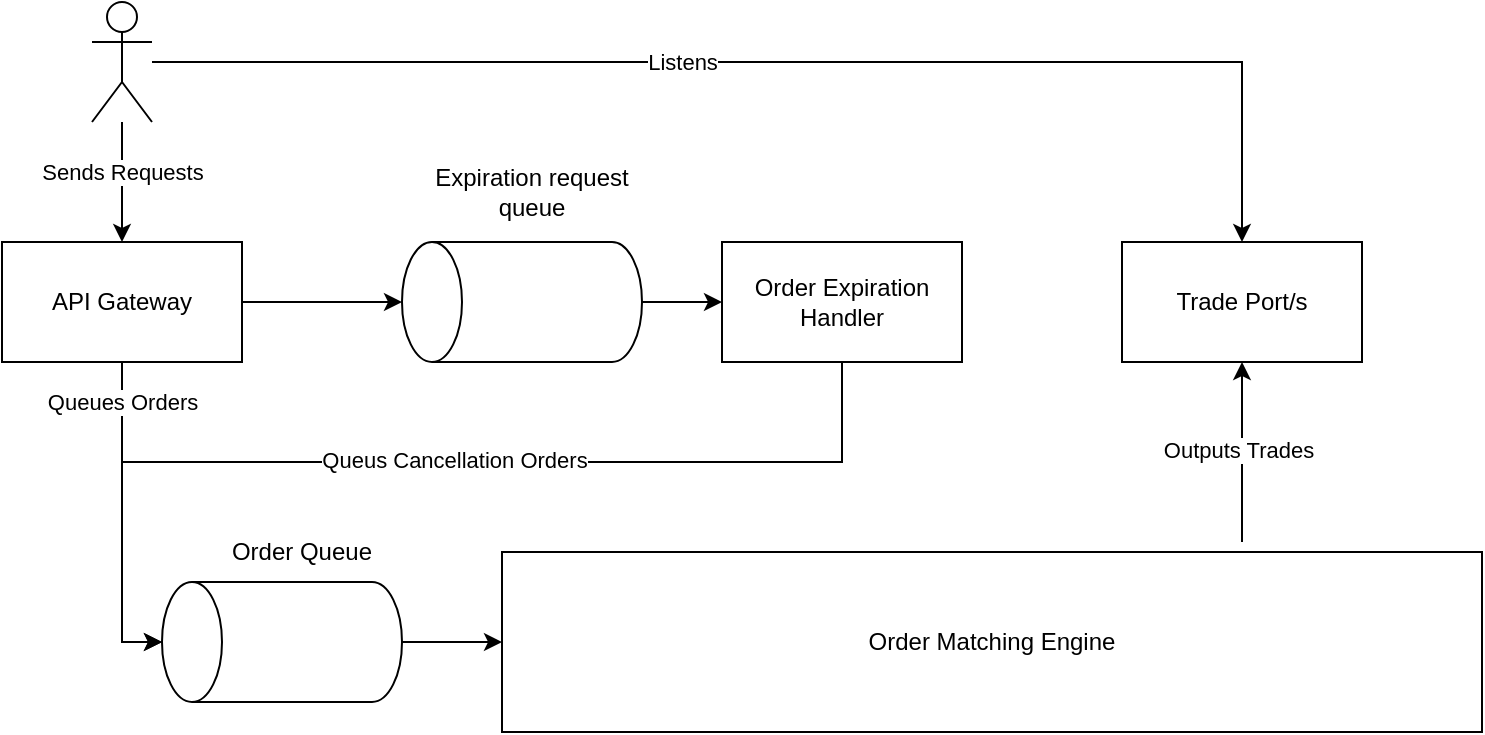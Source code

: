 <mxfile version="26.1.0">
  <diagram name="Page-1" id="fE-Kflfy76ViVVHy9vDG">
    <mxGraphModel dx="1242" dy="794" grid="1" gridSize="10" guides="1" tooltips="1" connect="1" arrows="1" fold="1" page="1" pageScale="1" pageWidth="827" pageHeight="1169" math="0" shadow="0">
      <root>
        <mxCell id="0" />
        <mxCell id="1" parent="0" />
        <mxCell id="u4MI1G_shy5al3AGnJ00-20" style="edgeStyle=orthogonalEdgeStyle;rounded=0;orthogonalLoop=1;jettySize=auto;html=1;" edge="1" parent="1" source="u4MI1G_shy5al3AGnJ00-1" target="u4MI1G_shy5al3AGnJ00-12">
          <mxGeometry relative="1" as="geometry" />
        </mxCell>
        <mxCell id="u4MI1G_shy5al3AGnJ00-1" value="&lt;div&gt;API Gateway&lt;/div&gt;" style="rounded=0;whiteSpace=wrap;html=1;" vertex="1" parent="1">
          <mxGeometry x="40" y="340" width="120" height="60" as="geometry" />
        </mxCell>
        <mxCell id="u4MI1G_shy5al3AGnJ00-4" style="edgeStyle=orthogonalEdgeStyle;rounded=0;orthogonalLoop=1;jettySize=auto;html=1;" edge="1" parent="1" source="u4MI1G_shy5al3AGnJ00-2" target="u4MI1G_shy5al3AGnJ00-1">
          <mxGeometry relative="1" as="geometry" />
        </mxCell>
        <mxCell id="u4MI1G_shy5al3AGnJ00-36" value="Sends Requests" style="edgeLabel;html=1;align=center;verticalAlign=middle;resizable=0;points=[];" vertex="1" connectable="0" parent="u4MI1G_shy5al3AGnJ00-4">
          <mxGeometry x="-0.167" relative="1" as="geometry">
            <mxPoint as="offset" />
          </mxGeometry>
        </mxCell>
        <mxCell id="u4MI1G_shy5al3AGnJ00-34" style="edgeStyle=orthogonalEdgeStyle;rounded=0;orthogonalLoop=1;jettySize=auto;html=1;" edge="1" parent="1" source="u4MI1G_shy5al3AGnJ00-2" target="u4MI1G_shy5al3AGnJ00-23">
          <mxGeometry relative="1" as="geometry" />
        </mxCell>
        <mxCell id="u4MI1G_shy5al3AGnJ00-35" value="Listens" style="edgeLabel;html=1;align=center;verticalAlign=middle;resizable=0;points=[];" vertex="1" connectable="0" parent="u4MI1G_shy5al3AGnJ00-34">
          <mxGeometry x="-0.209" y="-3" relative="1" as="geometry">
            <mxPoint x="14" y="-3" as="offset" />
          </mxGeometry>
        </mxCell>
        <mxCell id="u4MI1G_shy5al3AGnJ00-2" value="" style="shape=umlActor;verticalLabelPosition=bottom;verticalAlign=top;html=1;outlineConnect=0;" vertex="1" parent="1">
          <mxGeometry x="85" y="220" width="30" height="60" as="geometry" />
        </mxCell>
        <mxCell id="u4MI1G_shy5al3AGnJ00-6" value="Order Matching Engine" style="rounded=0;whiteSpace=wrap;html=1;" vertex="1" parent="1">
          <mxGeometry x="290" y="495" width="490" height="90" as="geometry" />
        </mxCell>
        <mxCell id="u4MI1G_shy5al3AGnJ00-7" value="Order Expiration Handler" style="rounded=0;whiteSpace=wrap;html=1;" vertex="1" parent="1">
          <mxGeometry x="400" y="340" width="120" height="60" as="geometry" />
        </mxCell>
        <mxCell id="u4MI1G_shy5al3AGnJ00-13" style="edgeStyle=orthogonalEdgeStyle;rounded=0;orthogonalLoop=1;jettySize=auto;html=1;entryX=0;entryY=0.5;entryDx=0;entryDy=0;" edge="1" parent="1" source="u4MI1G_shy5al3AGnJ00-12" target="u4MI1G_shy5al3AGnJ00-7">
          <mxGeometry relative="1" as="geometry" />
        </mxCell>
        <mxCell id="u4MI1G_shy5al3AGnJ00-12" value="" style="shape=cylinder3;whiteSpace=wrap;html=1;boundedLbl=1;backgroundOutline=1;size=15;rotation=-90;" vertex="1" parent="1">
          <mxGeometry x="270" y="310" width="60" height="120" as="geometry" />
        </mxCell>
        <mxCell id="u4MI1G_shy5al3AGnJ00-15" style="edgeStyle=orthogonalEdgeStyle;rounded=0;orthogonalLoop=1;jettySize=auto;html=1;" edge="1" parent="1" source="u4MI1G_shy5al3AGnJ00-14" target="u4MI1G_shy5al3AGnJ00-6">
          <mxGeometry relative="1" as="geometry" />
        </mxCell>
        <mxCell id="u4MI1G_shy5al3AGnJ00-14" value="" style="shape=cylinder3;whiteSpace=wrap;html=1;boundedLbl=1;backgroundOutline=1;size=15;rotation=-90;" vertex="1" parent="1">
          <mxGeometry x="150" y="480" width="60" height="120" as="geometry" />
        </mxCell>
        <mxCell id="u4MI1G_shy5al3AGnJ00-16" value="Order Queue" style="text;html=1;align=center;verticalAlign=middle;whiteSpace=wrap;rounded=0;" vertex="1" parent="1">
          <mxGeometry x="150" y="480" width="80" height="30" as="geometry" />
        </mxCell>
        <mxCell id="u4MI1G_shy5al3AGnJ00-17" value="Expiration request queue" style="text;html=1;align=center;verticalAlign=middle;whiteSpace=wrap;rounded=0;" vertex="1" parent="1">
          <mxGeometry x="240" y="300" width="130" height="30" as="geometry" />
        </mxCell>
        <mxCell id="u4MI1G_shy5al3AGnJ00-18" style="edgeStyle=orthogonalEdgeStyle;rounded=0;orthogonalLoop=1;jettySize=auto;html=1;entryX=0.5;entryY=0;entryDx=0;entryDy=0;entryPerimeter=0;" edge="1" parent="1" source="u4MI1G_shy5al3AGnJ00-1" target="u4MI1G_shy5al3AGnJ00-14">
          <mxGeometry relative="1" as="geometry" />
        </mxCell>
        <mxCell id="u4MI1G_shy5al3AGnJ00-38" value="Queues Orders" style="edgeLabel;html=1;align=center;verticalAlign=middle;resizable=0;points=[];" vertex="1" connectable="0" parent="u4MI1G_shy5al3AGnJ00-18">
          <mxGeometry x="-0.8" relative="1" as="geometry">
            <mxPoint y="4" as="offset" />
          </mxGeometry>
        </mxCell>
        <mxCell id="u4MI1G_shy5al3AGnJ00-21" style="edgeStyle=orthogonalEdgeStyle;rounded=0;orthogonalLoop=1;jettySize=auto;html=1;entryX=0.5;entryY=0;entryDx=0;entryDy=0;entryPerimeter=0;" edge="1" parent="1" source="u4MI1G_shy5al3AGnJ00-7" target="u4MI1G_shy5al3AGnJ00-14">
          <mxGeometry relative="1" as="geometry">
            <Array as="points">
              <mxPoint x="460" y="450" />
              <mxPoint x="100" y="450" />
              <mxPoint x="100" y="540" />
            </Array>
          </mxGeometry>
        </mxCell>
        <mxCell id="u4MI1G_shy5al3AGnJ00-37" value="Queus Cancellation Orders" style="edgeLabel;html=1;align=center;verticalAlign=middle;resizable=0;points=[];" vertex="1" connectable="0" parent="u4MI1G_shy5al3AGnJ00-21">
          <mxGeometry x="-0.061" y="-1" relative="1" as="geometry">
            <mxPoint as="offset" />
          </mxGeometry>
        </mxCell>
        <mxCell id="u4MI1G_shy5al3AGnJ00-23" value="&lt;div&gt;Trade Port/s&lt;/div&gt;" style="rounded=0;whiteSpace=wrap;html=1;" vertex="1" parent="1">
          <mxGeometry x="600" y="340" width="120" height="60" as="geometry" />
        </mxCell>
        <mxCell id="u4MI1G_shy5al3AGnJ00-25" value="" style="endArrow=classic;html=1;rounded=0;entryX=0.5;entryY=1;entryDx=0;entryDy=0;" edge="1" parent="1" target="u4MI1G_shy5al3AGnJ00-23">
          <mxGeometry width="50" height="50" relative="1" as="geometry">
            <mxPoint x="660" y="490" as="sourcePoint" />
            <mxPoint x="550" y="420" as="targetPoint" />
          </mxGeometry>
        </mxCell>
        <mxCell id="u4MI1G_shy5al3AGnJ00-39" value="Outputs Trades" style="edgeLabel;html=1;align=center;verticalAlign=middle;resizable=0;points=[];" vertex="1" connectable="0" parent="u4MI1G_shy5al3AGnJ00-25">
          <mxGeometry x="0.022" y="2" relative="1" as="geometry">
            <mxPoint as="offset" />
          </mxGeometry>
        </mxCell>
      </root>
    </mxGraphModel>
  </diagram>
</mxfile>
